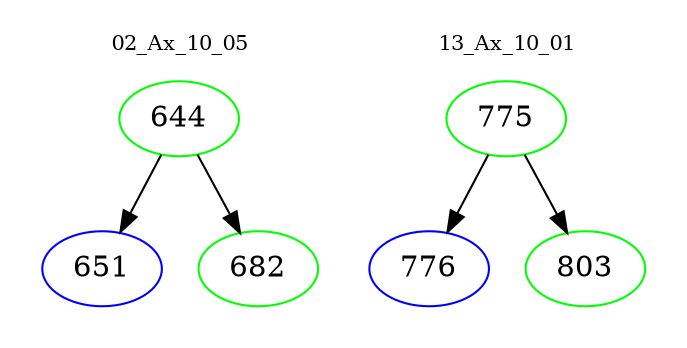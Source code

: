 digraph{
subgraph cluster_0 {
color = white
label = "02_Ax_10_05";
fontsize=10;
T0_644 [label="644", color="green"]
T0_644 -> T0_651 [color="black"]
T0_651 [label="651", color="blue"]
T0_644 -> T0_682 [color="black"]
T0_682 [label="682", color="green"]
}
subgraph cluster_1 {
color = white
label = "13_Ax_10_01";
fontsize=10;
T1_775 [label="775", color="green"]
T1_775 -> T1_776 [color="black"]
T1_776 [label="776", color="blue"]
T1_775 -> T1_803 [color="black"]
T1_803 [label="803", color="green"]
}
}
